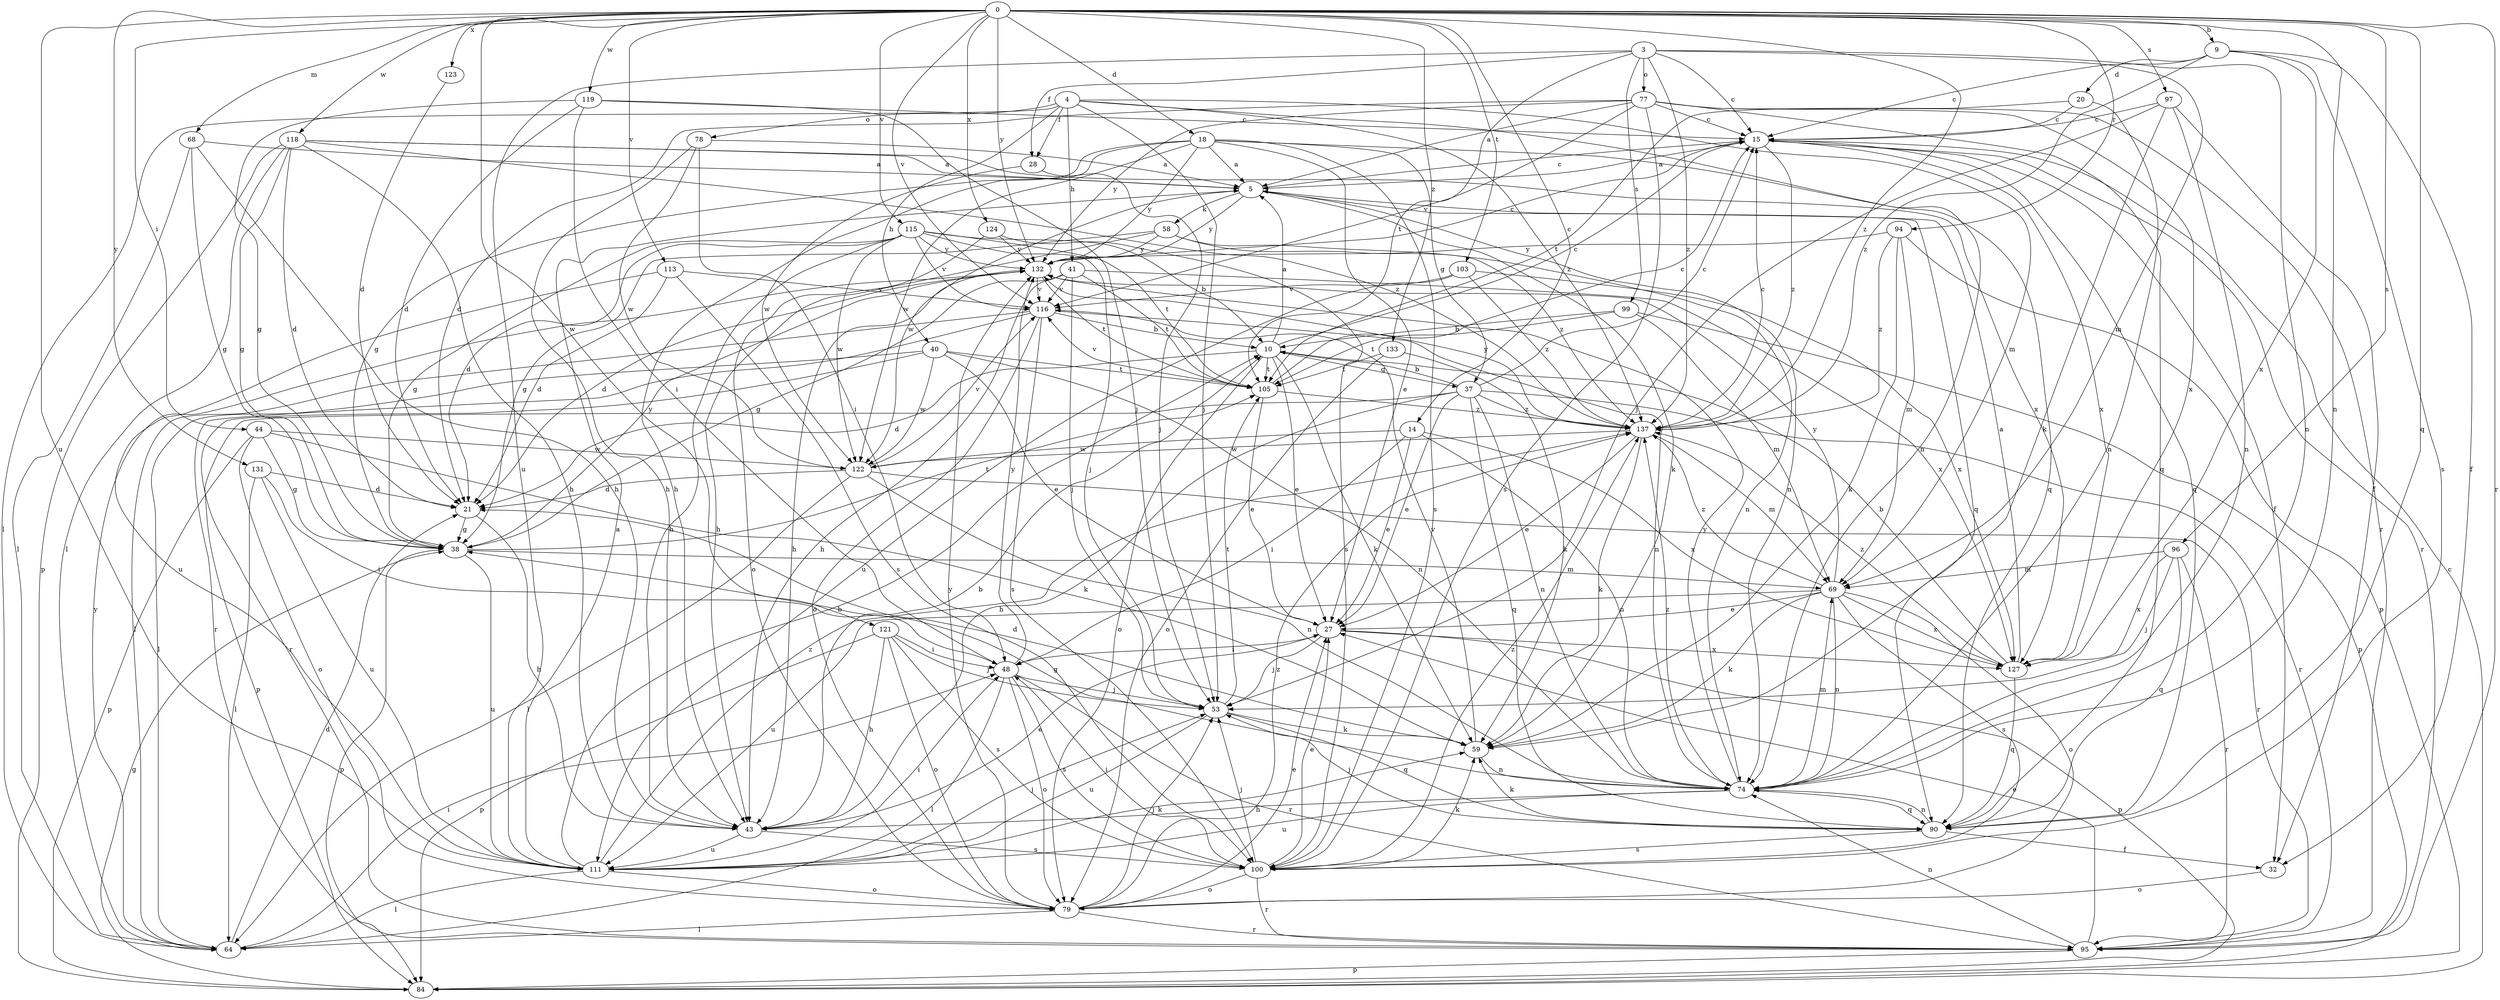 strict digraph  {
0;
3;
4;
5;
9;
10;
14;
15;
18;
20;
21;
27;
28;
32;
37;
38;
40;
41;
43;
44;
48;
53;
58;
59;
64;
68;
69;
74;
77;
78;
79;
84;
90;
94;
95;
96;
97;
99;
100;
103;
105;
111;
113;
115;
116;
118;
119;
121;
122;
123;
124;
127;
131;
132;
133;
137;
0 -> 9  [label=b];
0 -> 14  [label=c];
0 -> 18  [label=d];
0 -> 44  [label=i];
0 -> 68  [label=m];
0 -> 74  [label=n];
0 -> 90  [label=q];
0 -> 94  [label=r];
0 -> 95  [label=r];
0 -> 96  [label=s];
0 -> 97  [label=s];
0 -> 103  [label=t];
0 -> 111  [label=u];
0 -> 113  [label=v];
0 -> 115  [label=v];
0 -> 116  [label=v];
0 -> 118  [label=w];
0 -> 119  [label=w];
0 -> 121  [label=w];
0 -> 123  [label=x];
0 -> 124  [label=x];
0 -> 131  [label=y];
0 -> 132  [label=y];
0 -> 133  [label=z];
0 -> 137  [label=z];
3 -> 15  [label=c];
3 -> 28  [label=f];
3 -> 69  [label=m];
3 -> 74  [label=n];
3 -> 77  [label=o];
3 -> 99  [label=s];
3 -> 105  [label=t];
3 -> 111  [label=u];
3 -> 137  [label=z];
4 -> 28  [label=f];
4 -> 40  [label=h];
4 -> 41  [label=h];
4 -> 53  [label=j];
4 -> 64  [label=l];
4 -> 69  [label=m];
4 -> 74  [label=n];
4 -> 78  [label=o];
4 -> 137  [label=z];
5 -> 15  [label=c];
5 -> 58  [label=k];
5 -> 59  [label=k];
5 -> 74  [label=n];
5 -> 90  [label=q];
5 -> 122  [label=w];
5 -> 132  [label=y];
9 -> 15  [label=c];
9 -> 20  [label=d];
9 -> 32  [label=f];
9 -> 100  [label=s];
9 -> 127  [label=x];
9 -> 137  [label=z];
10 -> 5  [label=a];
10 -> 15  [label=c];
10 -> 21  [label=d];
10 -> 27  [label=e];
10 -> 37  [label=g];
10 -> 59  [label=k];
10 -> 79  [label=o];
10 -> 105  [label=t];
14 -> 27  [label=e];
14 -> 48  [label=i];
14 -> 74  [label=n];
14 -> 122  [label=w];
14 -> 127  [label=x];
15 -> 5  [label=a];
15 -> 32  [label=f];
15 -> 90  [label=q];
15 -> 95  [label=r];
15 -> 127  [label=x];
15 -> 137  [label=z];
18 -> 5  [label=a];
18 -> 27  [label=e];
18 -> 37  [label=g];
18 -> 38  [label=g];
18 -> 43  [label=h];
18 -> 90  [label=q];
18 -> 100  [label=s];
18 -> 122  [label=w];
18 -> 132  [label=y];
20 -> 15  [label=c];
20 -> 74  [label=n];
20 -> 105  [label=t];
21 -> 38  [label=g];
21 -> 43  [label=h];
27 -> 48  [label=i];
27 -> 53  [label=j];
27 -> 84  [label=p];
27 -> 127  [label=x];
28 -> 53  [label=j];
28 -> 122  [label=w];
32 -> 79  [label=o];
37 -> 10  [label=b];
37 -> 15  [label=c];
37 -> 27  [label=e];
37 -> 43  [label=h];
37 -> 74  [label=n];
37 -> 84  [label=p];
37 -> 90  [label=q];
37 -> 95  [label=r];
37 -> 137  [label=z];
38 -> 69  [label=m];
38 -> 84  [label=p];
38 -> 105  [label=t];
38 -> 111  [label=u];
38 -> 132  [label=y];
40 -> 27  [label=e];
40 -> 64  [label=l];
40 -> 74  [label=n];
40 -> 95  [label=r];
40 -> 105  [label=t];
40 -> 122  [label=w];
41 -> 38  [label=g];
41 -> 43  [label=h];
41 -> 53  [label=j];
41 -> 105  [label=t];
41 -> 116  [label=v];
41 -> 127  [label=x];
43 -> 10  [label=b];
43 -> 27  [label=e];
43 -> 100  [label=s];
43 -> 111  [label=u];
44 -> 38  [label=g];
44 -> 59  [label=k];
44 -> 79  [label=o];
44 -> 84  [label=p];
44 -> 122  [label=w];
48 -> 53  [label=j];
48 -> 64  [label=l];
48 -> 79  [label=o];
48 -> 95  [label=r];
48 -> 100  [label=s];
48 -> 132  [label=y];
53 -> 59  [label=k];
53 -> 90  [label=q];
53 -> 105  [label=t];
53 -> 111  [label=u];
58 -> 38  [label=g];
58 -> 43  [label=h];
58 -> 74  [label=n];
58 -> 132  [label=y];
58 -> 137  [label=z];
59 -> 21  [label=d];
59 -> 74  [label=n];
59 -> 116  [label=v];
64 -> 21  [label=d];
64 -> 48  [label=i];
64 -> 132  [label=y];
68 -> 5  [label=a];
68 -> 38  [label=g];
68 -> 43  [label=h];
68 -> 64  [label=l];
69 -> 27  [label=e];
69 -> 59  [label=k];
69 -> 74  [label=n];
69 -> 79  [label=o];
69 -> 100  [label=s];
69 -> 111  [label=u];
69 -> 127  [label=x];
69 -> 132  [label=y];
69 -> 137  [label=z];
74 -> 38  [label=g];
74 -> 43  [label=h];
74 -> 69  [label=m];
74 -> 90  [label=q];
74 -> 111  [label=u];
74 -> 132  [label=y];
74 -> 137  [label=z];
77 -> 5  [label=a];
77 -> 15  [label=c];
77 -> 21  [label=d];
77 -> 90  [label=q];
77 -> 95  [label=r];
77 -> 100  [label=s];
77 -> 116  [label=v];
77 -> 127  [label=x];
77 -> 132  [label=y];
78 -> 5  [label=a];
78 -> 43  [label=h];
78 -> 48  [label=i];
78 -> 122  [label=w];
79 -> 27  [label=e];
79 -> 53  [label=j];
79 -> 64  [label=l];
79 -> 95  [label=r];
79 -> 132  [label=y];
79 -> 137  [label=z];
84 -> 15  [label=c];
84 -> 38  [label=g];
90 -> 32  [label=f];
90 -> 53  [label=j];
90 -> 59  [label=k];
90 -> 74  [label=n];
90 -> 100  [label=s];
94 -> 59  [label=k];
94 -> 69  [label=m];
94 -> 84  [label=p];
94 -> 132  [label=y];
94 -> 137  [label=z];
95 -> 27  [label=e];
95 -> 74  [label=n];
95 -> 84  [label=p];
96 -> 53  [label=j];
96 -> 69  [label=m];
96 -> 90  [label=q];
96 -> 95  [label=r];
96 -> 127  [label=x];
97 -> 15  [label=c];
97 -> 32  [label=f];
97 -> 53  [label=j];
97 -> 59  [label=k];
97 -> 74  [label=n];
99 -> 10  [label=b];
99 -> 69  [label=m];
99 -> 84  [label=p];
99 -> 105  [label=t];
100 -> 27  [label=e];
100 -> 48  [label=i];
100 -> 53  [label=j];
100 -> 59  [label=k];
100 -> 79  [label=o];
100 -> 95  [label=r];
100 -> 137  [label=z];
103 -> 111  [label=u];
103 -> 116  [label=v];
103 -> 127  [label=x];
103 -> 137  [label=z];
105 -> 15  [label=c];
105 -> 27  [label=e];
105 -> 116  [label=v];
105 -> 137  [label=z];
111 -> 5  [label=a];
111 -> 10  [label=b];
111 -> 48  [label=i];
111 -> 53  [label=j];
111 -> 59  [label=k];
111 -> 64  [label=l];
111 -> 79  [label=o];
111 -> 137  [label=z];
113 -> 21  [label=d];
113 -> 100  [label=s];
113 -> 111  [label=u];
113 -> 116  [label=v];
115 -> 10  [label=b];
115 -> 21  [label=d];
115 -> 38  [label=g];
115 -> 43  [label=h];
115 -> 53  [label=j];
115 -> 105  [label=t];
115 -> 116  [label=v];
115 -> 122  [label=w];
115 -> 132  [label=y];
116 -> 10  [label=b];
116 -> 64  [label=l];
116 -> 74  [label=n];
116 -> 79  [label=o];
116 -> 95  [label=r];
116 -> 100  [label=s];
118 -> 5  [label=a];
118 -> 21  [label=d];
118 -> 38  [label=g];
118 -> 43  [label=h];
118 -> 64  [label=l];
118 -> 84  [label=p];
118 -> 127  [label=x];
118 -> 137  [label=z];
119 -> 15  [label=c];
119 -> 21  [label=d];
119 -> 38  [label=g];
119 -> 48  [label=i];
119 -> 53  [label=j];
121 -> 43  [label=h];
121 -> 48  [label=i];
121 -> 53  [label=j];
121 -> 79  [label=o];
121 -> 84  [label=p];
121 -> 100  [label=s];
122 -> 21  [label=d];
122 -> 64  [label=l];
122 -> 74  [label=n];
122 -> 95  [label=r];
122 -> 116  [label=v];
123 -> 21  [label=d];
124 -> 79  [label=o];
124 -> 100  [label=s];
124 -> 132  [label=y];
127 -> 5  [label=a];
127 -> 10  [label=b];
127 -> 90  [label=q];
127 -> 137  [label=z];
131 -> 21  [label=d];
131 -> 48  [label=i];
131 -> 64  [label=l];
131 -> 111  [label=u];
132 -> 15  [label=c];
132 -> 21  [label=d];
132 -> 43  [label=h];
132 -> 105  [label=t];
132 -> 116  [label=v];
133 -> 59  [label=k];
133 -> 79  [label=o];
133 -> 105  [label=t];
137 -> 15  [label=c];
137 -> 27  [label=e];
137 -> 59  [label=k];
137 -> 69  [label=m];
137 -> 122  [label=w];
137 -> 132  [label=y];
}
